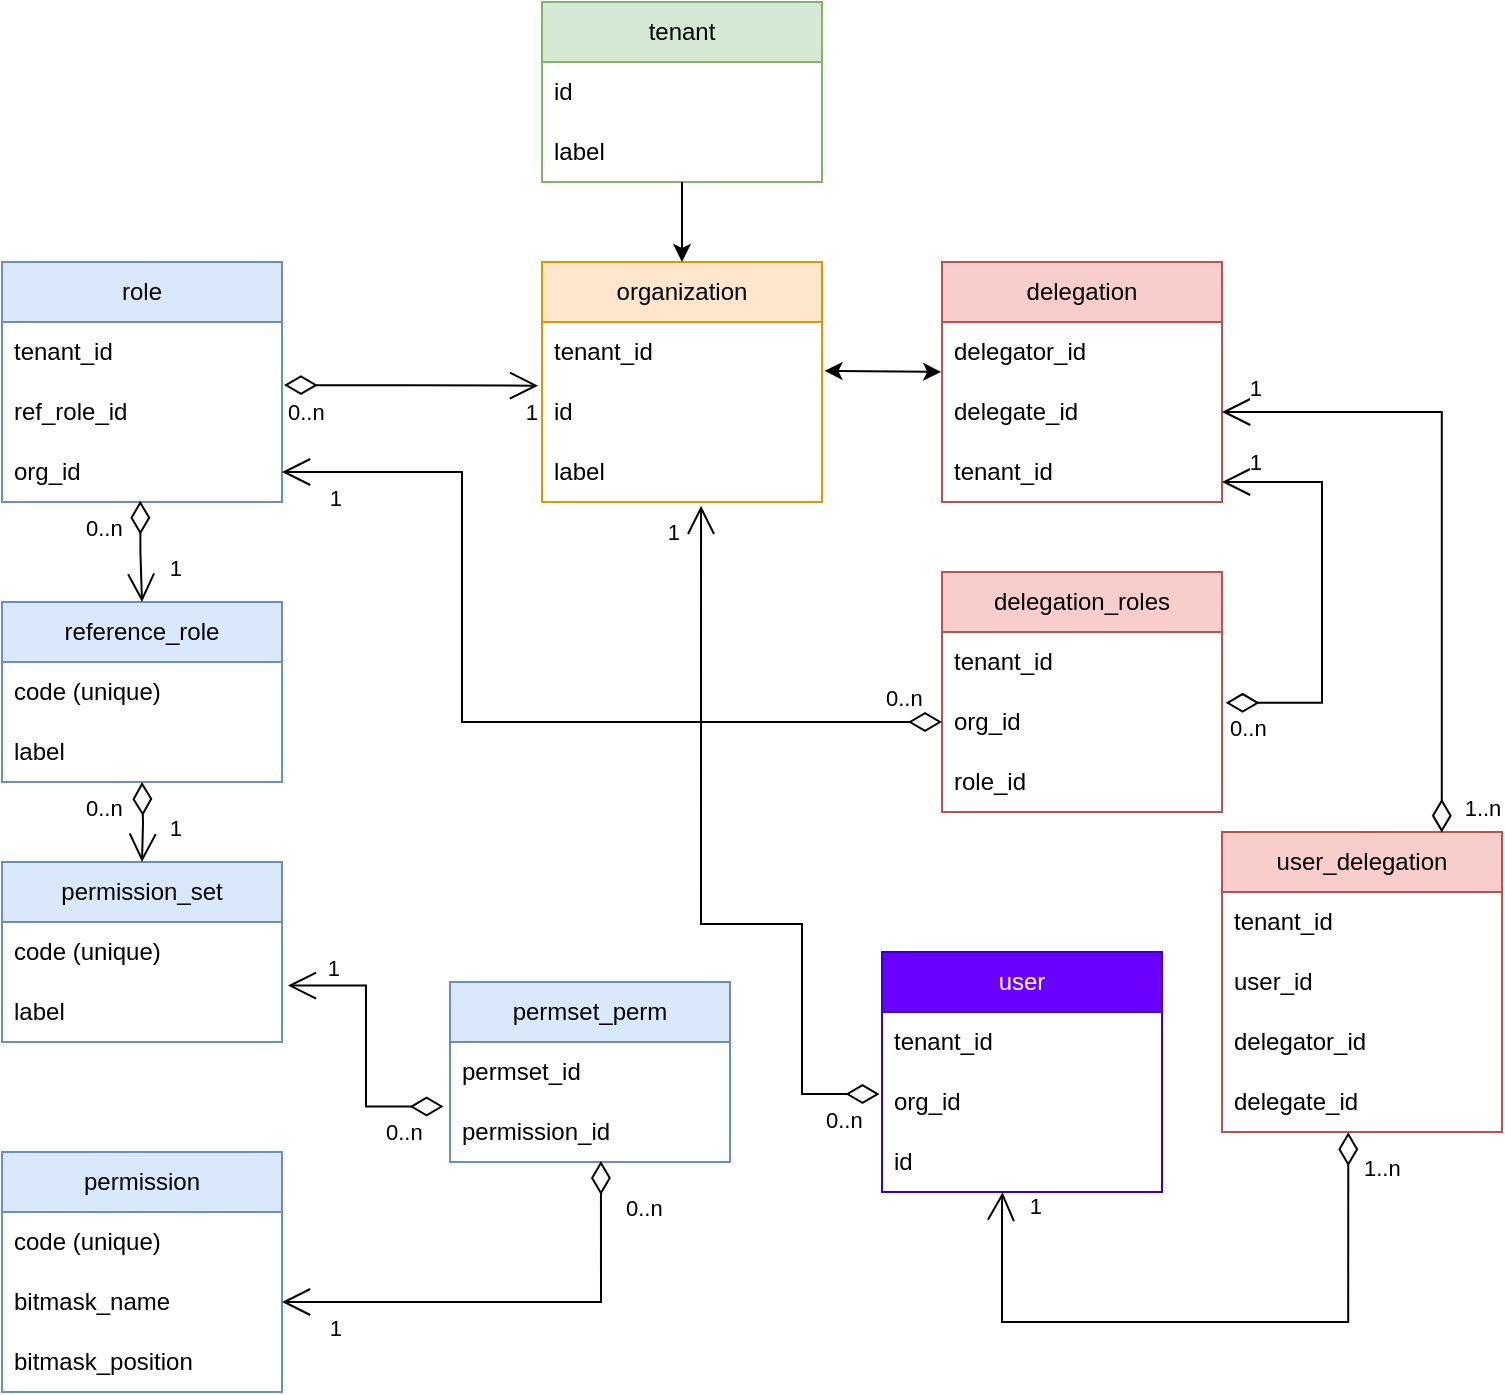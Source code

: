 <mxfile version="22.1.17" type="device">
  <diagram name="Page-1" id="fOuZyX0YsRQOlmPNoQld">
    <mxGraphModel dx="1728" dy="933" grid="1" gridSize="10" guides="1" tooltips="1" connect="1" arrows="1" fold="1" page="1" pageScale="1" pageWidth="827" pageHeight="1169" math="0" shadow="0">
      <root>
        <mxCell id="0" />
        <mxCell id="1" parent="0" />
        <mxCell id="2hxgVevoC-Ls8-zLxNnV-2" value="permission" style="swimlane;fontStyle=0;childLayout=stackLayout;horizontal=1;startSize=30;horizontalStack=0;resizeParent=1;resizeParentMax=0;resizeLast=0;collapsible=1;marginBottom=0;whiteSpace=wrap;html=1;fillColor=#dae8fc;strokeColor=#6c8ebf;" vertex="1" parent="1">
          <mxGeometry x="50" y="585" width="140" height="120" as="geometry" />
        </mxCell>
        <mxCell id="2hxgVevoC-Ls8-zLxNnV-3" value="code (unique)" style="text;strokeColor=none;fillColor=none;align=left;verticalAlign=middle;spacingLeft=4;spacingRight=4;overflow=hidden;points=[[0,0.5],[1,0.5]];portConstraint=eastwest;rotatable=0;whiteSpace=wrap;html=1;" vertex="1" parent="2hxgVevoC-Ls8-zLxNnV-2">
          <mxGeometry y="30" width="140" height="30" as="geometry" />
        </mxCell>
        <mxCell id="2hxgVevoC-Ls8-zLxNnV-4" value="bitmask_name" style="text;strokeColor=none;fillColor=none;align=left;verticalAlign=middle;spacingLeft=4;spacingRight=4;overflow=hidden;points=[[0,0.5],[1,0.5]];portConstraint=eastwest;rotatable=0;whiteSpace=wrap;html=1;" vertex="1" parent="2hxgVevoC-Ls8-zLxNnV-2">
          <mxGeometry y="60" width="140" height="30" as="geometry" />
        </mxCell>
        <mxCell id="2hxgVevoC-Ls8-zLxNnV-5" value="bitmask_position" style="text;strokeColor=none;fillColor=none;align=left;verticalAlign=middle;spacingLeft=4;spacingRight=4;overflow=hidden;points=[[0,0.5],[1,0.5]];portConstraint=eastwest;rotatable=0;whiteSpace=wrap;html=1;" vertex="1" parent="2hxgVevoC-Ls8-zLxNnV-2">
          <mxGeometry y="90" width="140" height="30" as="geometry" />
        </mxCell>
        <mxCell id="2hxgVevoC-Ls8-zLxNnV-6" value="permission_set" style="swimlane;fontStyle=0;childLayout=stackLayout;horizontal=1;startSize=30;horizontalStack=0;resizeParent=1;resizeParentMax=0;resizeLast=0;collapsible=1;marginBottom=0;whiteSpace=wrap;html=1;fillColor=#dae8fc;strokeColor=#6c8ebf;" vertex="1" parent="1">
          <mxGeometry x="50" y="440" width="140" height="90" as="geometry" />
        </mxCell>
        <mxCell id="2hxgVevoC-Ls8-zLxNnV-7" value="code (unique)" style="text;strokeColor=none;fillColor=none;align=left;verticalAlign=middle;spacingLeft=4;spacingRight=4;overflow=hidden;points=[[0,0.5],[1,0.5]];portConstraint=eastwest;rotatable=0;whiteSpace=wrap;html=1;" vertex="1" parent="2hxgVevoC-Ls8-zLxNnV-6">
          <mxGeometry y="30" width="140" height="30" as="geometry" />
        </mxCell>
        <mxCell id="2hxgVevoC-Ls8-zLxNnV-8" value="label" style="text;strokeColor=none;fillColor=none;align=left;verticalAlign=middle;spacingLeft=4;spacingRight=4;overflow=hidden;points=[[0,0.5],[1,0.5]];portConstraint=eastwest;rotatable=0;whiteSpace=wrap;html=1;" vertex="1" parent="2hxgVevoC-Ls8-zLxNnV-6">
          <mxGeometry y="60" width="140" height="30" as="geometry" />
        </mxCell>
        <mxCell id="2hxgVevoC-Ls8-zLxNnV-10" value="reference_role" style="swimlane;fontStyle=0;childLayout=stackLayout;horizontal=1;startSize=30;horizontalStack=0;resizeParent=1;resizeParentMax=0;resizeLast=0;collapsible=1;marginBottom=0;whiteSpace=wrap;html=1;fillColor=#dae8fc;strokeColor=#6c8ebf;" vertex="1" parent="1">
          <mxGeometry x="50" y="310" width="140" height="90" as="geometry" />
        </mxCell>
        <mxCell id="2hxgVevoC-Ls8-zLxNnV-11" value="code (unique)" style="text;strokeColor=none;fillColor=none;align=left;verticalAlign=middle;spacingLeft=4;spacingRight=4;overflow=hidden;points=[[0,0.5],[1,0.5]];portConstraint=eastwest;rotatable=0;whiteSpace=wrap;html=1;" vertex="1" parent="2hxgVevoC-Ls8-zLxNnV-10">
          <mxGeometry y="30" width="140" height="30" as="geometry" />
        </mxCell>
        <mxCell id="2hxgVevoC-Ls8-zLxNnV-12" value="label" style="text;strokeColor=none;fillColor=none;align=left;verticalAlign=middle;spacingLeft=4;spacingRight=4;overflow=hidden;points=[[0,0.5],[1,0.5]];portConstraint=eastwest;rotatable=0;whiteSpace=wrap;html=1;" vertex="1" parent="2hxgVevoC-Ls8-zLxNnV-10">
          <mxGeometry y="60" width="140" height="30" as="geometry" />
        </mxCell>
        <mxCell id="2hxgVevoC-Ls8-zLxNnV-13" value="role" style="swimlane;fontStyle=0;childLayout=stackLayout;horizontal=1;startSize=30;horizontalStack=0;resizeParent=1;resizeParentMax=0;resizeLast=0;collapsible=1;marginBottom=0;whiteSpace=wrap;html=1;fillColor=#dae8fc;strokeColor=#6c8ebf;" vertex="1" parent="1">
          <mxGeometry x="50" y="140" width="140" height="120" as="geometry" />
        </mxCell>
        <mxCell id="2hxgVevoC-Ls8-zLxNnV-46" value="tenant_id" style="text;strokeColor=none;fillColor=none;align=left;verticalAlign=middle;spacingLeft=4;spacingRight=4;overflow=hidden;points=[[0,0.5],[1,0.5]];portConstraint=eastwest;rotatable=0;whiteSpace=wrap;html=1;" vertex="1" parent="2hxgVevoC-Ls8-zLxNnV-13">
          <mxGeometry y="30" width="140" height="30" as="geometry" />
        </mxCell>
        <mxCell id="2hxgVevoC-Ls8-zLxNnV-14" value="ref_role_id" style="text;strokeColor=none;fillColor=none;align=left;verticalAlign=middle;spacingLeft=4;spacingRight=4;overflow=hidden;points=[[0,0.5],[1,0.5]];portConstraint=eastwest;rotatable=0;whiteSpace=wrap;html=1;" vertex="1" parent="2hxgVevoC-Ls8-zLxNnV-13">
          <mxGeometry y="60" width="140" height="30" as="geometry" />
        </mxCell>
        <mxCell id="2hxgVevoC-Ls8-zLxNnV-15" value="org_id" style="text;strokeColor=none;fillColor=none;align=left;verticalAlign=middle;spacingLeft=4;spacingRight=4;overflow=hidden;points=[[0,0.5],[1,0.5]];portConstraint=eastwest;rotatable=0;whiteSpace=wrap;html=1;" vertex="1" parent="2hxgVevoC-Ls8-zLxNnV-13">
          <mxGeometry y="90" width="140" height="30" as="geometry" />
        </mxCell>
        <mxCell id="2hxgVevoC-Ls8-zLxNnV-16" value="organization" style="swimlane;fontStyle=0;childLayout=stackLayout;horizontal=1;startSize=30;horizontalStack=0;resizeParent=1;resizeParentMax=0;resizeLast=0;collapsible=1;marginBottom=0;whiteSpace=wrap;html=1;fillColor=#ffe6cc;strokeColor=#d79b00;" vertex="1" parent="1">
          <mxGeometry x="320" y="140" width="140" height="120" as="geometry" />
        </mxCell>
        <mxCell id="2hxgVevoC-Ls8-zLxNnV-17" value="tenant_id" style="text;strokeColor=none;fillColor=none;align=left;verticalAlign=middle;spacingLeft=4;spacingRight=4;overflow=hidden;points=[[0,0.5],[1,0.5]];portConstraint=eastwest;rotatable=0;whiteSpace=wrap;html=1;" vertex="1" parent="2hxgVevoC-Ls8-zLxNnV-16">
          <mxGeometry y="30" width="140" height="30" as="geometry" />
        </mxCell>
        <mxCell id="2hxgVevoC-Ls8-zLxNnV-18" value="id" style="text;strokeColor=none;fillColor=none;align=left;verticalAlign=middle;spacingLeft=4;spacingRight=4;overflow=hidden;points=[[0,0.5],[1,0.5]];portConstraint=eastwest;rotatable=0;whiteSpace=wrap;html=1;" vertex="1" parent="2hxgVevoC-Ls8-zLxNnV-16">
          <mxGeometry y="60" width="140" height="30" as="geometry" />
        </mxCell>
        <mxCell id="2hxgVevoC-Ls8-zLxNnV-22" value="label" style="text;strokeColor=none;fillColor=none;align=left;verticalAlign=middle;spacingLeft=4;spacingRight=4;overflow=hidden;points=[[0,0.5],[1,0.5]];portConstraint=eastwest;rotatable=0;whiteSpace=wrap;html=1;" vertex="1" parent="2hxgVevoC-Ls8-zLxNnV-16">
          <mxGeometry y="90" width="140" height="30" as="geometry" />
        </mxCell>
        <mxCell id="2hxgVevoC-Ls8-zLxNnV-19" value="tenant" style="swimlane;fontStyle=0;childLayout=stackLayout;horizontal=1;startSize=30;horizontalStack=0;resizeParent=1;resizeParentMax=0;resizeLast=0;collapsible=1;marginBottom=0;whiteSpace=wrap;html=1;fillColor=#d5e8d4;strokeColor=#82b366;" vertex="1" parent="1">
          <mxGeometry x="320" y="10" width="140" height="90" as="geometry" />
        </mxCell>
        <mxCell id="2hxgVevoC-Ls8-zLxNnV-20" value="id" style="text;strokeColor=none;fillColor=none;align=left;verticalAlign=middle;spacingLeft=4;spacingRight=4;overflow=hidden;points=[[0,0.5],[1,0.5]];portConstraint=eastwest;rotatable=0;whiteSpace=wrap;html=1;" vertex="1" parent="2hxgVevoC-Ls8-zLxNnV-19">
          <mxGeometry y="30" width="140" height="30" as="geometry" />
        </mxCell>
        <mxCell id="2hxgVevoC-Ls8-zLxNnV-21" value="label" style="text;strokeColor=none;fillColor=none;align=left;verticalAlign=middle;spacingLeft=4;spacingRight=4;overflow=hidden;points=[[0,0.5],[1,0.5]];portConstraint=eastwest;rotatable=0;whiteSpace=wrap;html=1;" vertex="1" parent="2hxgVevoC-Ls8-zLxNnV-19">
          <mxGeometry y="60" width="140" height="30" as="geometry" />
        </mxCell>
        <mxCell id="2hxgVevoC-Ls8-zLxNnV-23" value="" style="endArrow=classic;html=1;rounded=0;exitX=0.5;exitY=1;exitDx=0;exitDy=0;" edge="1" parent="1" source="2hxgVevoC-Ls8-zLxNnV-19" target="2hxgVevoC-Ls8-zLxNnV-16">
          <mxGeometry width="50" height="50" relative="1" as="geometry">
            <mxPoint x="390" y="390" as="sourcePoint" />
            <mxPoint x="440" y="340" as="targetPoint" />
          </mxGeometry>
        </mxCell>
        <mxCell id="2hxgVevoC-Ls8-zLxNnV-26" value="" style="endArrow=open;html=1;endSize=12;startArrow=diamondThin;startSize=14;startFill=0;edgeStyle=orthogonalEdgeStyle;rounded=0;exitX=1.007;exitY=0.052;exitDx=0;exitDy=0;exitPerimeter=0;entryX=-0.014;entryY=0.062;entryDx=0;entryDy=0;entryPerimeter=0;" edge="1" parent="1" source="2hxgVevoC-Ls8-zLxNnV-14" target="2hxgVevoC-Ls8-zLxNnV-18">
          <mxGeometry relative="1" as="geometry">
            <mxPoint x="90" y="420" as="sourcePoint" />
            <mxPoint x="300" y="300" as="targetPoint" />
          </mxGeometry>
        </mxCell>
        <mxCell id="2hxgVevoC-Ls8-zLxNnV-27" value="0..n" style="edgeLabel;resizable=0;html=1;align=left;verticalAlign=top;" connectable="0" vertex="1" parent="2hxgVevoC-Ls8-zLxNnV-26">
          <mxGeometry x="-1" relative="1" as="geometry" />
        </mxCell>
        <mxCell id="2hxgVevoC-Ls8-zLxNnV-28" value="1" style="edgeLabel;resizable=0;html=1;align=right;verticalAlign=top;" connectable="0" vertex="1" parent="2hxgVevoC-Ls8-zLxNnV-26">
          <mxGeometry x="1" relative="1" as="geometry" />
        </mxCell>
        <mxCell id="2hxgVevoC-Ls8-zLxNnV-35" value="permset_perm" style="swimlane;fontStyle=0;childLayout=stackLayout;horizontal=1;startSize=30;horizontalStack=0;resizeParent=1;resizeParentMax=0;resizeLast=0;collapsible=1;marginBottom=0;whiteSpace=wrap;html=1;fillColor=#dae8fc;strokeColor=#6c8ebf;" vertex="1" parent="1">
          <mxGeometry x="274" y="500" width="140" height="90" as="geometry" />
        </mxCell>
        <mxCell id="2hxgVevoC-Ls8-zLxNnV-36" value="permset_id" style="text;strokeColor=none;fillColor=none;align=left;verticalAlign=middle;spacingLeft=4;spacingRight=4;overflow=hidden;points=[[0,0.5],[1,0.5]];portConstraint=eastwest;rotatable=0;whiteSpace=wrap;html=1;" vertex="1" parent="2hxgVevoC-Ls8-zLxNnV-35">
          <mxGeometry y="30" width="140" height="30" as="geometry" />
        </mxCell>
        <mxCell id="2hxgVevoC-Ls8-zLxNnV-37" value="permission_id" style="text;strokeColor=none;fillColor=none;align=left;verticalAlign=middle;spacingLeft=4;spacingRight=4;overflow=hidden;points=[[0,0.5],[1,0.5]];portConstraint=eastwest;rotatable=0;whiteSpace=wrap;html=1;" vertex="1" parent="2hxgVevoC-Ls8-zLxNnV-35">
          <mxGeometry y="60" width="140" height="30" as="geometry" />
        </mxCell>
        <mxCell id="2hxgVevoC-Ls8-zLxNnV-39" value="" style="endArrow=open;html=1;endSize=12;startArrow=diamondThin;startSize=14;startFill=0;edgeStyle=orthogonalEdgeStyle;rounded=0;exitX=-0.023;exitY=0.075;exitDx=0;exitDy=0;exitPerimeter=0;entryX=1.021;entryY=0.059;entryDx=0;entryDy=0;entryPerimeter=0;" edge="1" parent="1" source="2hxgVevoC-Ls8-zLxNnV-37" target="2hxgVevoC-Ls8-zLxNnV-8">
          <mxGeometry relative="1" as="geometry">
            <mxPoint x="40" y="380" as="sourcePoint" />
            <mxPoint x="200" y="380" as="targetPoint" />
          </mxGeometry>
        </mxCell>
        <mxCell id="2hxgVevoC-Ls8-zLxNnV-40" value="0..n" style="edgeLabel;resizable=0;html=1;align=left;verticalAlign=top;" connectable="0" vertex="1" parent="2hxgVevoC-Ls8-zLxNnV-39">
          <mxGeometry x="-1" relative="1" as="geometry">
            <mxPoint x="-31" as="offset" />
          </mxGeometry>
        </mxCell>
        <mxCell id="2hxgVevoC-Ls8-zLxNnV-41" value="1" style="edgeLabel;resizable=0;html=1;align=right;verticalAlign=top;" connectable="0" vertex="1" parent="2hxgVevoC-Ls8-zLxNnV-39">
          <mxGeometry x="1" relative="1" as="geometry">
            <mxPoint x="27" y="-22" as="offset" />
          </mxGeometry>
        </mxCell>
        <mxCell id="2hxgVevoC-Ls8-zLxNnV-42" value="" style="endArrow=open;html=1;endSize=12;startArrow=diamondThin;startSize=14;startFill=0;edgeStyle=orthogonalEdgeStyle;rounded=0;entryX=1;entryY=0.5;entryDx=0;entryDy=0;exitX=0.539;exitY=0.983;exitDx=0;exitDy=0;exitPerimeter=0;" edge="1" parent="1" source="2hxgVevoC-Ls8-zLxNnV-37" target="2hxgVevoC-Ls8-zLxNnV-4">
          <mxGeometry relative="1" as="geometry">
            <mxPoint x="40" y="380" as="sourcePoint" />
            <mxPoint x="200" y="380" as="targetPoint" />
          </mxGeometry>
        </mxCell>
        <mxCell id="2hxgVevoC-Ls8-zLxNnV-43" value="0..n" style="edgeLabel;resizable=0;html=1;align=left;verticalAlign=top;" connectable="0" vertex="1" parent="2hxgVevoC-Ls8-zLxNnV-42">
          <mxGeometry x="-1" relative="1" as="geometry">
            <mxPoint x="11" y="11" as="offset" />
          </mxGeometry>
        </mxCell>
        <mxCell id="2hxgVevoC-Ls8-zLxNnV-44" value="1" style="edgeLabel;resizable=0;html=1;align=right;verticalAlign=top;" connectable="0" vertex="1" parent="2hxgVevoC-Ls8-zLxNnV-42">
          <mxGeometry x="1" relative="1" as="geometry">
            <mxPoint x="30" as="offset" />
          </mxGeometry>
        </mxCell>
        <mxCell id="2hxgVevoC-Ls8-zLxNnV-47" value="" style="endArrow=open;html=1;endSize=12;startArrow=diamondThin;startSize=14;startFill=0;edgeStyle=orthogonalEdgeStyle;rounded=0;entryX=0.5;entryY=0;entryDx=0;entryDy=0;exitX=0.494;exitY=0.979;exitDx=0;exitDy=0;exitPerimeter=0;" edge="1" parent="1" source="2hxgVevoC-Ls8-zLxNnV-15" target="2hxgVevoC-Ls8-zLxNnV-10">
          <mxGeometry relative="1" as="geometry">
            <mxPoint x="80" y="270" as="sourcePoint" />
            <mxPoint x="120" y="260" as="targetPoint" />
          </mxGeometry>
        </mxCell>
        <mxCell id="2hxgVevoC-Ls8-zLxNnV-48" value="0..n" style="edgeLabel;resizable=0;html=1;align=left;verticalAlign=top;" connectable="0" vertex="1" parent="2hxgVevoC-Ls8-zLxNnV-47">
          <mxGeometry x="-1" relative="1" as="geometry">
            <mxPoint x="-29" y="1" as="offset" />
          </mxGeometry>
        </mxCell>
        <mxCell id="2hxgVevoC-Ls8-zLxNnV-49" value="1" style="edgeLabel;resizable=0;html=1;align=right;verticalAlign=top;" connectable="0" vertex="1" parent="2hxgVevoC-Ls8-zLxNnV-47">
          <mxGeometry x="1" relative="1" as="geometry">
            <mxPoint x="20" y="-30" as="offset" />
          </mxGeometry>
        </mxCell>
        <mxCell id="2hxgVevoC-Ls8-zLxNnV-51" value="" style="endArrow=open;html=1;endSize=12;startArrow=diamondThin;startSize=14;startFill=0;edgeStyle=orthogonalEdgeStyle;rounded=0;entryX=0.5;entryY=0;entryDx=0;entryDy=0;" edge="1" parent="1" target="2hxgVevoC-Ls8-zLxNnV-6">
          <mxGeometry relative="1" as="geometry">
            <mxPoint x="120" y="400" as="sourcePoint" />
            <mxPoint x="200" y="380" as="targetPoint" />
          </mxGeometry>
        </mxCell>
        <mxCell id="2hxgVevoC-Ls8-zLxNnV-52" value="0..n" style="edgeLabel;resizable=0;html=1;align=left;verticalAlign=top;" connectable="0" vertex="1" parent="2hxgVevoC-Ls8-zLxNnV-51">
          <mxGeometry x="-1" relative="1" as="geometry">
            <mxPoint x="-30" as="offset" />
          </mxGeometry>
        </mxCell>
        <mxCell id="2hxgVevoC-Ls8-zLxNnV-53" value="1" style="edgeLabel;resizable=0;html=1;align=right;verticalAlign=top;" connectable="0" vertex="1" parent="2hxgVevoC-Ls8-zLxNnV-51">
          <mxGeometry x="1" relative="1" as="geometry">
            <mxPoint x="20" y="-30" as="offset" />
          </mxGeometry>
        </mxCell>
        <mxCell id="2hxgVevoC-Ls8-zLxNnV-54" value="user" style="swimlane;fontStyle=0;childLayout=stackLayout;horizontal=1;startSize=30;horizontalStack=0;resizeParent=1;resizeParentMax=0;resizeLast=0;collapsible=1;marginBottom=0;whiteSpace=wrap;html=1;fillColor=#6a00ff;strokeColor=#3700CC;fontColor=#ffffff;" vertex="1" parent="1">
          <mxGeometry x="490" y="485" width="140" height="120" as="geometry" />
        </mxCell>
        <mxCell id="2hxgVevoC-Ls8-zLxNnV-55" value="tenant_id" style="text;strokeColor=none;fillColor=none;align=left;verticalAlign=middle;spacingLeft=4;spacingRight=4;overflow=hidden;points=[[0,0.5],[1,0.5]];portConstraint=eastwest;rotatable=0;whiteSpace=wrap;html=1;" vertex="1" parent="2hxgVevoC-Ls8-zLxNnV-54">
          <mxGeometry y="30" width="140" height="30" as="geometry" />
        </mxCell>
        <mxCell id="2hxgVevoC-Ls8-zLxNnV-56" value="org_id" style="text;strokeColor=none;fillColor=none;align=left;verticalAlign=middle;spacingLeft=4;spacingRight=4;overflow=hidden;points=[[0,0.5],[1,0.5]];portConstraint=eastwest;rotatable=0;whiteSpace=wrap;html=1;" vertex="1" parent="2hxgVevoC-Ls8-zLxNnV-54">
          <mxGeometry y="60" width="140" height="30" as="geometry" />
        </mxCell>
        <mxCell id="2hxgVevoC-Ls8-zLxNnV-57" value="id" style="text;strokeColor=none;fillColor=none;align=left;verticalAlign=middle;spacingLeft=4;spacingRight=4;overflow=hidden;points=[[0,0.5],[1,0.5]];portConstraint=eastwest;rotatable=0;whiteSpace=wrap;html=1;" vertex="1" parent="2hxgVevoC-Ls8-zLxNnV-54">
          <mxGeometry y="90" width="140" height="30" as="geometry" />
        </mxCell>
        <mxCell id="2hxgVevoC-Ls8-zLxNnV-58" value="delegation" style="swimlane;fontStyle=0;childLayout=stackLayout;horizontal=1;startSize=30;horizontalStack=0;resizeParent=1;resizeParentMax=0;resizeLast=0;collapsible=1;marginBottom=0;whiteSpace=wrap;html=1;fillColor=#f8cecc;strokeColor=#b85450;" vertex="1" parent="1">
          <mxGeometry x="520" y="140" width="140" height="120" as="geometry" />
        </mxCell>
        <mxCell id="2hxgVevoC-Ls8-zLxNnV-59" value="delegator_id" style="text;strokeColor=none;fillColor=none;align=left;verticalAlign=middle;spacingLeft=4;spacingRight=4;overflow=hidden;points=[[0,0.5],[1,0.5]];portConstraint=eastwest;rotatable=0;whiteSpace=wrap;html=1;" vertex="1" parent="2hxgVevoC-Ls8-zLxNnV-58">
          <mxGeometry y="30" width="140" height="30" as="geometry" />
        </mxCell>
        <mxCell id="2hxgVevoC-Ls8-zLxNnV-60" value="delegate_id" style="text;strokeColor=none;fillColor=none;align=left;verticalAlign=middle;spacingLeft=4;spacingRight=4;overflow=hidden;points=[[0,0.5],[1,0.5]];portConstraint=eastwest;rotatable=0;whiteSpace=wrap;html=1;" vertex="1" parent="2hxgVevoC-Ls8-zLxNnV-58">
          <mxGeometry y="60" width="140" height="30" as="geometry" />
        </mxCell>
        <mxCell id="2hxgVevoC-Ls8-zLxNnV-61" value="tenant_id" style="text;strokeColor=none;fillColor=none;align=left;verticalAlign=middle;spacingLeft=4;spacingRight=4;overflow=hidden;points=[[0,0.5],[1,0.5]];portConstraint=eastwest;rotatable=0;whiteSpace=wrap;html=1;" vertex="1" parent="2hxgVevoC-Ls8-zLxNnV-58">
          <mxGeometry y="90" width="140" height="30" as="geometry" />
        </mxCell>
        <mxCell id="2hxgVevoC-Ls8-zLxNnV-62" value="" style="endArrow=classic;startArrow=classic;html=1;rounded=0;exitX=1.009;exitY=0.814;exitDx=0;exitDy=0;exitPerimeter=0;entryX=-0.003;entryY=0.833;entryDx=0;entryDy=0;entryPerimeter=0;" edge="1" parent="1" source="2hxgVevoC-Ls8-zLxNnV-17" target="2hxgVevoC-Ls8-zLxNnV-59">
          <mxGeometry width="50" height="50" relative="1" as="geometry">
            <mxPoint x="390" y="350" as="sourcePoint" />
            <mxPoint x="440" y="300" as="targetPoint" />
          </mxGeometry>
        </mxCell>
        <mxCell id="2hxgVevoC-Ls8-zLxNnV-63" value="" style="endArrow=open;html=1;endSize=12;startArrow=diamondThin;startSize=14;startFill=0;edgeStyle=orthogonalEdgeStyle;rounded=0;entryX=0.568;entryY=1.062;entryDx=0;entryDy=0;entryPerimeter=0;exitX=-0.009;exitY=0.367;exitDx=0;exitDy=0;exitPerimeter=0;" edge="1" parent="1" source="2hxgVevoC-Ls8-zLxNnV-56" target="2hxgVevoC-Ls8-zLxNnV-22">
          <mxGeometry relative="1" as="geometry">
            <mxPoint x="330" y="320" as="sourcePoint" />
            <mxPoint x="490" y="320" as="targetPoint" />
            <Array as="points">
              <mxPoint x="450" y="556" />
              <mxPoint x="450" y="471" />
              <mxPoint x="400" y="471" />
            </Array>
          </mxGeometry>
        </mxCell>
        <mxCell id="2hxgVevoC-Ls8-zLxNnV-64" value="0..n" style="edgeLabel;resizable=0;html=1;align=left;verticalAlign=top;" connectable="0" vertex="1" parent="2hxgVevoC-Ls8-zLxNnV-63">
          <mxGeometry x="-1" relative="1" as="geometry">
            <mxPoint x="-29" as="offset" />
          </mxGeometry>
        </mxCell>
        <mxCell id="2hxgVevoC-Ls8-zLxNnV-65" value="1" style="edgeLabel;resizable=0;html=1;align=right;verticalAlign=top;" connectable="0" vertex="1" parent="2hxgVevoC-Ls8-zLxNnV-63">
          <mxGeometry x="1" relative="1" as="geometry">
            <mxPoint x="-10" as="offset" />
          </mxGeometry>
        </mxCell>
        <mxCell id="2hxgVevoC-Ls8-zLxNnV-68" value="delegation_roles" style="swimlane;fontStyle=0;childLayout=stackLayout;horizontal=1;startSize=30;horizontalStack=0;resizeParent=1;resizeParentMax=0;resizeLast=0;collapsible=1;marginBottom=0;whiteSpace=wrap;html=1;fillColor=#f8cecc;strokeColor=#b85450;" vertex="1" parent="1">
          <mxGeometry x="520" y="295" width="140" height="120" as="geometry" />
        </mxCell>
        <mxCell id="2hxgVevoC-Ls8-zLxNnV-69" value="tenant_id" style="text;strokeColor=none;fillColor=none;align=left;verticalAlign=middle;spacingLeft=4;spacingRight=4;overflow=hidden;points=[[0,0.5],[1,0.5]];portConstraint=eastwest;rotatable=0;whiteSpace=wrap;html=1;" vertex="1" parent="2hxgVevoC-Ls8-zLxNnV-68">
          <mxGeometry y="30" width="140" height="30" as="geometry" />
        </mxCell>
        <mxCell id="2hxgVevoC-Ls8-zLxNnV-70" value="org_id" style="text;strokeColor=none;fillColor=none;align=left;verticalAlign=middle;spacingLeft=4;spacingRight=4;overflow=hidden;points=[[0,0.5],[1,0.5]];portConstraint=eastwest;rotatable=0;whiteSpace=wrap;html=1;" vertex="1" parent="2hxgVevoC-Ls8-zLxNnV-68">
          <mxGeometry y="60" width="140" height="30" as="geometry" />
        </mxCell>
        <mxCell id="2hxgVevoC-Ls8-zLxNnV-71" value="role_id" style="text;strokeColor=none;fillColor=none;align=left;verticalAlign=middle;spacingLeft=4;spacingRight=4;overflow=hidden;points=[[0,0.5],[1,0.5]];portConstraint=eastwest;rotatable=0;whiteSpace=wrap;html=1;" vertex="1" parent="2hxgVevoC-Ls8-zLxNnV-68">
          <mxGeometry y="90" width="140" height="30" as="geometry" />
        </mxCell>
        <mxCell id="2hxgVevoC-Ls8-zLxNnV-72" value="" style="endArrow=open;html=1;endSize=12;startArrow=diamondThin;startSize=14;startFill=0;edgeStyle=orthogonalEdgeStyle;rounded=0;exitX=1.013;exitY=0.181;exitDx=0;exitDy=0;exitPerimeter=0;" edge="1" parent="1" source="2hxgVevoC-Ls8-zLxNnV-70">
          <mxGeometry relative="1" as="geometry">
            <mxPoint x="590.0" y="385.01" as="sourcePoint" />
            <mxPoint x="660" y="250" as="targetPoint" />
            <Array as="points">
              <mxPoint x="710" y="360" />
              <mxPoint x="710" y="250" />
            </Array>
          </mxGeometry>
        </mxCell>
        <mxCell id="2hxgVevoC-Ls8-zLxNnV-73" value="0..n" style="edgeLabel;resizable=0;html=1;align=left;verticalAlign=top;" connectable="0" vertex="1" parent="2hxgVevoC-Ls8-zLxNnV-72">
          <mxGeometry x="-1" relative="1" as="geometry" />
        </mxCell>
        <mxCell id="2hxgVevoC-Ls8-zLxNnV-74" value="1" style="edgeLabel;resizable=0;html=1;align=right;verticalAlign=top;" connectable="0" vertex="1" parent="2hxgVevoC-Ls8-zLxNnV-72">
          <mxGeometry x="1" relative="1" as="geometry">
            <mxPoint x="20" y="-23" as="offset" />
          </mxGeometry>
        </mxCell>
        <mxCell id="2hxgVevoC-Ls8-zLxNnV-76" value="" style="endArrow=open;html=1;endSize=12;startArrow=diamondThin;startSize=14;startFill=0;edgeStyle=orthogonalEdgeStyle;rounded=0;entryX=1;entryY=0.5;entryDx=0;entryDy=0;exitX=0;exitY=0.5;exitDx=0;exitDy=0;" edge="1" parent="1" source="2hxgVevoC-Ls8-zLxNnV-70" target="2hxgVevoC-Ls8-zLxNnV-15">
          <mxGeometry relative="1" as="geometry">
            <mxPoint x="330" y="320" as="sourcePoint" />
            <mxPoint x="490" y="320" as="targetPoint" />
            <Array as="points">
              <mxPoint x="280" y="370" />
              <mxPoint x="280" y="245" />
            </Array>
          </mxGeometry>
        </mxCell>
        <mxCell id="2hxgVevoC-Ls8-zLxNnV-77" value="0..n" style="edgeLabel;resizable=0;html=1;align=left;verticalAlign=top;" connectable="0" vertex="1" parent="2hxgVevoC-Ls8-zLxNnV-76">
          <mxGeometry x="-1" relative="1" as="geometry">
            <mxPoint x="-30" y="-25" as="offset" />
          </mxGeometry>
        </mxCell>
        <mxCell id="2hxgVevoC-Ls8-zLxNnV-78" value="1" style="edgeLabel;resizable=0;html=1;align=right;verticalAlign=top;" connectable="0" vertex="1" parent="2hxgVevoC-Ls8-zLxNnV-76">
          <mxGeometry x="1" relative="1" as="geometry">
            <mxPoint x="30" as="offset" />
          </mxGeometry>
        </mxCell>
        <mxCell id="2hxgVevoC-Ls8-zLxNnV-83" value="user_delegation" style="swimlane;fontStyle=0;childLayout=stackLayout;horizontal=1;startSize=30;horizontalStack=0;resizeParent=1;resizeParentMax=0;resizeLast=0;collapsible=1;marginBottom=0;whiteSpace=wrap;html=1;fillColor=#f8cecc;strokeColor=#b85450;" vertex="1" parent="1">
          <mxGeometry x="660" y="425" width="140" height="150" as="geometry" />
        </mxCell>
        <mxCell id="2hxgVevoC-Ls8-zLxNnV-94" value="tenant_id" style="text;strokeColor=none;fillColor=none;align=left;verticalAlign=middle;spacingLeft=4;spacingRight=4;overflow=hidden;points=[[0,0.5],[1,0.5]];portConstraint=eastwest;rotatable=0;whiteSpace=wrap;html=1;" vertex="1" parent="2hxgVevoC-Ls8-zLxNnV-83">
          <mxGeometry y="30" width="140" height="30" as="geometry" />
        </mxCell>
        <mxCell id="2hxgVevoC-Ls8-zLxNnV-84" value="user_id" style="text;strokeColor=none;fillColor=none;align=left;verticalAlign=middle;spacingLeft=4;spacingRight=4;overflow=hidden;points=[[0,0.5],[1,0.5]];portConstraint=eastwest;rotatable=0;whiteSpace=wrap;html=1;" vertex="1" parent="2hxgVevoC-Ls8-zLxNnV-83">
          <mxGeometry y="60" width="140" height="30" as="geometry" />
        </mxCell>
        <mxCell id="2hxgVevoC-Ls8-zLxNnV-85" value="delegator_id" style="text;strokeColor=none;fillColor=none;align=left;verticalAlign=middle;spacingLeft=4;spacingRight=4;overflow=hidden;points=[[0,0.5],[1,0.5]];portConstraint=eastwest;rotatable=0;whiteSpace=wrap;html=1;" vertex="1" parent="2hxgVevoC-Ls8-zLxNnV-83">
          <mxGeometry y="90" width="140" height="30" as="geometry" />
        </mxCell>
        <mxCell id="2hxgVevoC-Ls8-zLxNnV-86" value="delegate_id" style="text;strokeColor=none;fillColor=none;align=left;verticalAlign=middle;spacingLeft=4;spacingRight=4;overflow=hidden;points=[[0,0.5],[1,0.5]];portConstraint=eastwest;rotatable=0;whiteSpace=wrap;html=1;" vertex="1" parent="2hxgVevoC-Ls8-zLxNnV-83">
          <mxGeometry y="120" width="140" height="30" as="geometry" />
        </mxCell>
        <mxCell id="2hxgVevoC-Ls8-zLxNnV-87" value="" style="endArrow=open;html=1;endSize=12;startArrow=diamondThin;startSize=14;startFill=0;edgeStyle=orthogonalEdgeStyle;rounded=0;entryX=0.502;entryY=1.004;entryDx=0;entryDy=0;entryPerimeter=0;exitX=0.451;exitY=1.004;exitDx=0;exitDy=0;exitPerimeter=0;" edge="1" parent="1" source="2hxgVevoC-Ls8-zLxNnV-86">
          <mxGeometry relative="1" as="geometry">
            <mxPoint x="724" y="580" as="sourcePoint" />
            <mxPoint x="550.28" y="605.12" as="targetPoint" />
            <Array as="points">
              <mxPoint x="723" y="670" />
              <mxPoint x="550" y="670" />
              <mxPoint x="550" y="610" />
              <mxPoint x="550" y="610" />
            </Array>
          </mxGeometry>
        </mxCell>
        <mxCell id="2hxgVevoC-Ls8-zLxNnV-88" value="1..n" style="edgeLabel;resizable=0;html=1;align=left;verticalAlign=top;" connectable="0" vertex="1" parent="2hxgVevoC-Ls8-zLxNnV-87">
          <mxGeometry x="-1" relative="1" as="geometry">
            <mxPoint x="6" y="5" as="offset" />
          </mxGeometry>
        </mxCell>
        <mxCell id="2hxgVevoC-Ls8-zLxNnV-89" value="1" style="edgeLabel;resizable=0;html=1;align=right;verticalAlign=top;" connectable="0" vertex="1" parent="2hxgVevoC-Ls8-zLxNnV-87">
          <mxGeometry x="1" relative="1" as="geometry">
            <mxPoint x="20" y="-6" as="offset" />
          </mxGeometry>
        </mxCell>
        <mxCell id="2hxgVevoC-Ls8-zLxNnV-90" value="" style="endArrow=open;html=1;endSize=12;startArrow=diamondThin;startSize=14;startFill=0;edgeStyle=orthogonalEdgeStyle;rounded=0;entryX=1;entryY=0.5;entryDx=0;entryDy=0;exitX=0.785;exitY=0.002;exitDx=0;exitDy=0;exitPerimeter=0;" edge="1" parent="1" source="2hxgVevoC-Ls8-zLxNnV-83" target="2hxgVevoC-Ls8-zLxNnV-60">
          <mxGeometry relative="1" as="geometry">
            <mxPoint x="770" y="420" as="sourcePoint" />
            <mxPoint x="650" y="490" as="targetPoint" />
          </mxGeometry>
        </mxCell>
        <mxCell id="2hxgVevoC-Ls8-zLxNnV-92" value="1" style="edgeLabel;resizable=0;html=1;align=right;verticalAlign=top;" connectable="0" vertex="1" parent="2hxgVevoC-Ls8-zLxNnV-90">
          <mxGeometry x="1" relative="1" as="geometry">
            <mxPoint x="20" y="-25" as="offset" />
          </mxGeometry>
        </mxCell>
        <mxCell id="2hxgVevoC-Ls8-zLxNnV-93" value="1..n" style="edgeLabel;html=1;align=center;verticalAlign=middle;resizable=0;points=[];" vertex="1" connectable="0" parent="2hxgVevoC-Ls8-zLxNnV-90">
          <mxGeometry x="-0.923" y="-1" relative="1" as="geometry">
            <mxPoint x="19" as="offset" />
          </mxGeometry>
        </mxCell>
      </root>
    </mxGraphModel>
  </diagram>
</mxfile>

